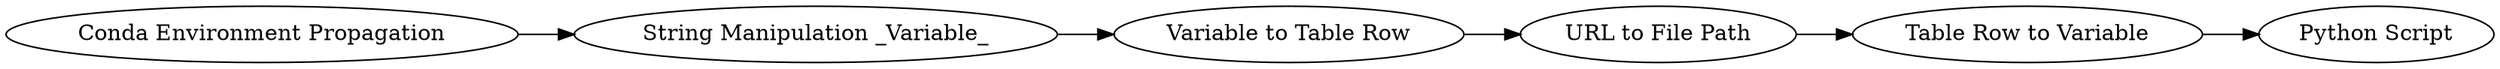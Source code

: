 digraph {
	1654 -> 1656
	1658 -> 1655
	63 -> 1654
	1657 -> 1658
	1656 -> 1657
	1654 [label="String Manipulation _Variable_"]
	1655 [label="Python Script"]
	1658 [label="Table Row to Variable"]
	1657 [label="URL to File Path"]
	63 [label="Conda Environment Propagation"]
	1656 [label="Variable to Table Row"]
	rankdir=LR
}
